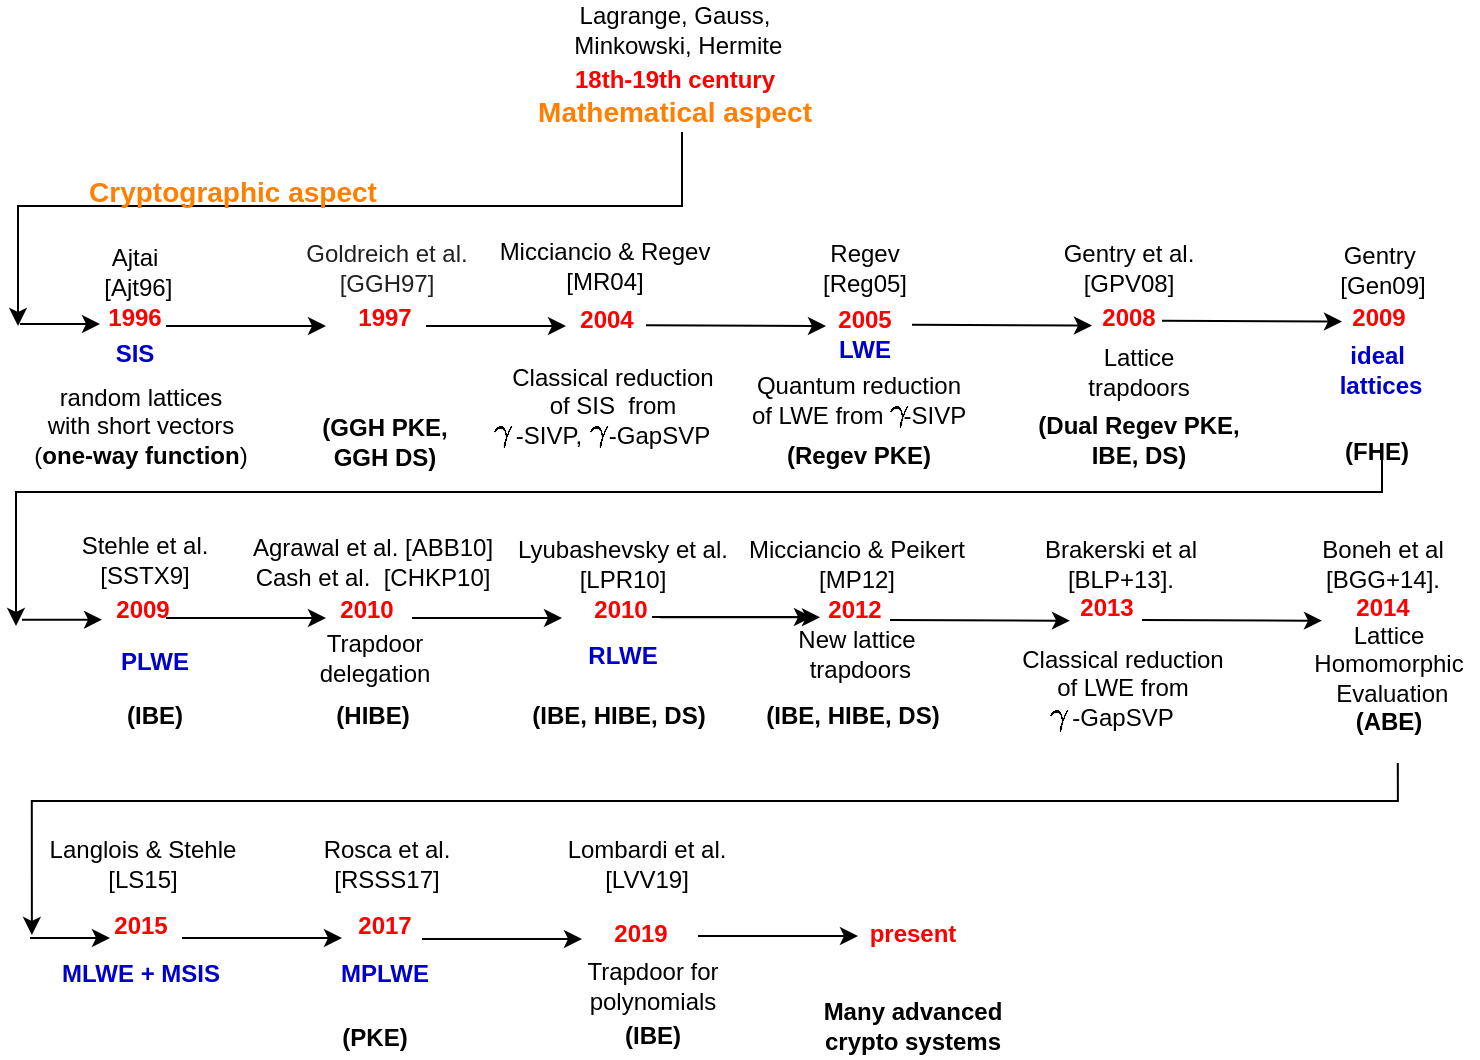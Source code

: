 <mxfile version="17.4.0" type="github">
  <diagram id="51nVPeMaprPgW2fDRWtM" name="Page-1">
    <mxGraphModel dx="786" dy="545" grid="1" gridSize="10" guides="1" tooltips="1" connect="1" arrows="1" fold="1" page="1" pageScale="1" pageWidth="827" pageHeight="1169" math="1" shadow="0">
      <root>
        <mxCell id="0" />
        <mxCell id="1" parent="0" />
        <mxCell id="lE9tWUVvxa7UO95_J6Bx-1" value="" style="endArrow=classic;html=1;rounded=0;" parent="1" edge="1">
          <mxGeometry width="50" height="50" relative="1" as="geometry">
            <mxPoint x="112" y="280" as="sourcePoint" />
            <mxPoint x="192" y="280" as="targetPoint" />
          </mxGeometry>
        </mxCell>
        <mxCell id="lE9tWUVvxa7UO95_J6Bx-2" value="&lt;span style=&quot;color: rgb(32 , 33 , 34) ; font-family: sans-serif&quot;&gt;Goldreich et al.&lt;br&gt;[GGH97]&lt;br&gt;&lt;/span&gt;" style="text;html=1;align=center;verticalAlign=middle;resizable=0;points=[];autosize=1;strokeColor=none;fillColor=none;" parent="1" vertex="1">
          <mxGeometry x="172" y="236" width="100" height="30" as="geometry" />
        </mxCell>
        <mxCell id="lE9tWUVvxa7UO95_J6Bx-3" value="(GGH PKE,&lt;br&gt;GGH DS)" style="text;html=1;align=center;verticalAlign=middle;resizable=0;points=[];autosize=1;strokeColor=none;fillColor=none;fontStyle=1" parent="1" vertex="1">
          <mxGeometry x="181" y="323" width="80" height="30" as="geometry" />
        </mxCell>
        <mxCell id="lE9tWUVvxa7UO95_J6Bx-4" value="" style="endArrow=classic;html=1;rounded=0;" parent="1" edge="1">
          <mxGeometry width="50" height="50" relative="1" as="geometry">
            <mxPoint x="242" y="280" as="sourcePoint" />
            <mxPoint x="312" y="280" as="targetPoint" />
          </mxGeometry>
        </mxCell>
        <mxCell id="lE9tWUVvxa7UO95_J6Bx-5" value="Regev&lt;br&gt;[Reg05]" style="text;html=1;align=center;verticalAlign=middle;resizable=0;points=[];autosize=1;strokeColor=none;fillColor=none;" parent="1" vertex="1">
          <mxGeometry x="431" y="236" width="60" height="30" as="geometry" />
        </mxCell>
        <mxCell id="lE9tWUVvxa7UO95_J6Bx-8" value="LWE" style="text;html=1;align=center;verticalAlign=middle;resizable=0;points=[];autosize=1;strokeColor=none;fillColor=none;fontStyle=1;fontColor=#0000CC;" parent="1" vertex="1">
          <mxGeometry x="441" y="282" width="40" height="20" as="geometry" />
        </mxCell>
        <mxCell id="lE9tWUVvxa7UO95_J6Bx-9" value="Gentry et al.&lt;br&gt;[GPV08]" style="text;html=1;align=center;verticalAlign=middle;resizable=0;points=[];autosize=1;strokeColor=none;fillColor=none;" parent="1" vertex="1">
          <mxGeometry x="553" y="236" width="80" height="30" as="geometry" />
        </mxCell>
        <mxCell id="lE9tWUVvxa7UO95_J6Bx-44" style="edgeStyle=orthogonalEdgeStyle;rounded=0;orthogonalLoop=1;jettySize=auto;html=1;" parent="1" edge="1">
          <mxGeometry relative="1" as="geometry">
            <mxPoint x="37" y="430" as="targetPoint" />
            <mxPoint x="720" y="350" as="sourcePoint" />
            <Array as="points">
              <mxPoint x="720" y="344" />
              <mxPoint x="720" y="363" />
              <mxPoint x="37" y="363" />
            </Array>
          </mxGeometry>
        </mxCell>
        <mxCell id="lE9tWUVvxa7UO95_J6Bx-10" value="Lattice &lt;br&gt;trapdoors" style="text;html=1;align=center;verticalAlign=middle;resizable=0;points=[];autosize=1;strokeColor=none;fillColor=none;" parent="1" vertex="1">
          <mxGeometry x="563" y="288" width="70" height="30" as="geometry" />
        </mxCell>
        <mxCell id="lE9tWUVvxa7UO95_J6Bx-11" value="Micciancio &amp;amp; Peikert&lt;br&gt;[MP12]" style="text;html=1;align=center;verticalAlign=middle;resizable=0;points=[];autosize=1;strokeColor=none;fillColor=none;" parent="1" vertex="1">
          <mxGeometry x="397" y="384" width="120" height="30" as="geometry" />
        </mxCell>
        <mxCell id="lE9tWUVvxa7UO95_J6Bx-12" value="New lattice&lt;br&gt;&amp;nbsp;trapdoors" style="text;html=1;align=center;verticalAlign=middle;resizable=0;points=[];autosize=1;strokeColor=none;fillColor=none;" parent="1" vertex="1">
          <mxGeometry x="422" y="429" width="70" height="30" as="geometry" />
        </mxCell>
        <mxCell id="lE9tWUVvxa7UO95_J6Bx-13" value="" style="endArrow=classic;html=1;rounded=0;" parent="1" edge="1">
          <mxGeometry width="50" height="50" relative="1" as="geometry">
            <mxPoint x="235" y="426" as="sourcePoint" />
            <mxPoint x="310" y="426" as="targetPoint" />
          </mxGeometry>
        </mxCell>
        <mxCell id="lE9tWUVvxa7UO95_J6Bx-15" value="(Dual Regev PKE, &lt;br&gt;IBE, DS)" style="text;html=1;align=center;verticalAlign=middle;resizable=0;points=[];autosize=1;strokeColor=none;fillColor=none;fontStyle=1" parent="1" vertex="1">
          <mxGeometry x="538" y="322" width="120" height="30" as="geometry" />
        </mxCell>
        <mxCell id="lE9tWUVvxa7UO95_J6Bx-16" value="Micciancio &amp;amp; Regev&lt;br&gt;[MR04]" style="text;html=1;align=center;verticalAlign=middle;resizable=0;points=[];autosize=1;strokeColor=none;fillColor=none;" parent="1" vertex="1">
          <mxGeometry x="271" y="235" width="120" height="30" as="geometry" />
        </mxCell>
        <mxCell id="lE9tWUVvxa7UO95_J6Bx-17" value="Classical&amp;nbsp;reduction &lt;br&gt;of SIS &amp;nbsp;from&lt;br&gt;-SIVP, &amp;nbsp; &amp;nbsp;-GapSVP" style="text;html=1;align=center;verticalAlign=middle;resizable=0;points=[];autosize=1;strokeColor=none;fillColor=none;" parent="1" vertex="1">
          <mxGeometry x="275" y="295" width="120" height="50" as="geometry" />
        </mxCell>
        <mxCell id="lE9tWUVvxa7UO95_J6Bx-18" value="Agrawal et al. [ABB10]" style="text;html=1;align=center;verticalAlign=middle;resizable=0;points=[];autosize=1;strokeColor=none;fillColor=none;" parent="1" vertex="1">
          <mxGeometry x="145" y="381" width="140" height="20" as="geometry" />
        </mxCell>
        <mxCell id="lE9tWUVvxa7UO95_J6Bx-19" value="Trapdoor &lt;br&gt;delegation" style="text;html=1;align=center;verticalAlign=middle;resizable=0;points=[];autosize=1;strokeColor=none;fillColor=none;" parent="1" vertex="1">
          <mxGeometry x="181" y="431" width="70" height="30" as="geometry" />
        </mxCell>
        <mxCell id="lE9tWUVvxa7UO95_J6Bx-20" value="Cash et al. &amp;nbsp;[CHKP10]" style="text;html=1;align=center;verticalAlign=middle;resizable=0;points=[];autosize=1;strokeColor=none;fillColor=none;" parent="1" vertex="1">
          <mxGeometry x="150" y="396" width="130" height="20" as="geometry" />
        </mxCell>
        <mxCell id="lE9tWUVvxa7UO95_J6Bx-22" value="Gentry&amp;nbsp;&lt;br&gt;[Gen09]" style="text;html=1;align=center;verticalAlign=middle;resizable=0;points=[];autosize=1;strokeColor=none;fillColor=none;" parent="1" vertex="1">
          <mxGeometry x="690" y="237" width="60" height="30" as="geometry" />
        </mxCell>
        <mxCell id="lE9tWUVvxa7UO95_J6Bx-23" value="(FHE)" style="text;html=1;align=center;verticalAlign=middle;resizable=0;points=[];autosize=1;strokeColor=none;fillColor=none;fontStyle=1" parent="1" vertex="1">
          <mxGeometry x="692" y="333" width="50" height="20" as="geometry" />
        </mxCell>
        <mxCell id="lE9tWUVvxa7UO95_J6Bx-25" value="" style="endArrow=classic;html=1;rounded=0;" parent="1" edge="1">
          <mxGeometry width="50" height="50" relative="1" as="geometry">
            <mxPoint x="352" y="279.66" as="sourcePoint" />
            <mxPoint x="442" y="280" as="targetPoint" />
          </mxGeometry>
        </mxCell>
        <mxCell id="lE9tWUVvxa7UO95_J6Bx-26" value="1997" style="text;html=1;align=center;verticalAlign=middle;resizable=0;points=[];autosize=1;strokeColor=none;fillColor=none;fontStyle=1;fontColor=#FF0000;" parent="1" vertex="1">
          <mxGeometry x="201" y="266" width="40" height="20" as="geometry" />
        </mxCell>
        <mxCell id="lE9tWUVvxa7UO95_J6Bx-27" value="2005" style="text;html=1;align=center;verticalAlign=middle;resizable=0;points=[];autosize=1;strokeColor=none;fillColor=none;fontStyle=1;fontColor=#FF0000;" parent="1" vertex="1">
          <mxGeometry x="441" y="267" width="40" height="20" as="geometry" />
        </mxCell>
        <mxCell id="lE9tWUVvxa7UO95_J6Bx-28" value="2004" style="text;html=1;align=center;verticalAlign=middle;resizable=0;points=[];autosize=1;strokeColor=none;fillColor=none;fontStyle=1;fontColor=#FF0000;" parent="1" vertex="1">
          <mxGeometry x="312" y="267" width="40" height="20" as="geometry" />
        </mxCell>
        <mxCell id="lE9tWUVvxa7UO95_J6Bx-30" value="2008" style="text;html=1;align=center;verticalAlign=middle;resizable=0;points=[];autosize=1;strokeColor=none;fillColor=none;fontStyle=1;fontColor=#FF0000;" parent="1" vertex="1">
          <mxGeometry x="573" y="266" width="40" height="20" as="geometry" />
        </mxCell>
        <mxCell id="lE9tWUVvxa7UO95_J6Bx-31" value="2010" style="text;html=1;align=center;verticalAlign=middle;resizable=0;points=[];autosize=1;strokeColor=none;fillColor=none;fontStyle=1;fontColor=#FF0000;" parent="1" vertex="1">
          <mxGeometry x="192" y="412" width="40" height="20" as="geometry" />
        </mxCell>
        <mxCell id="lE9tWUVvxa7UO95_J6Bx-32" value="(HIBE)" style="text;html=1;align=center;verticalAlign=middle;resizable=0;points=[];autosize=1;strokeColor=none;fillColor=none;fontStyle=1" parent="1" vertex="1">
          <mxGeometry x="190" y="465" width="50" height="20" as="geometry" />
        </mxCell>
        <mxCell id="lE9tWUVvxa7UO95_J6Bx-33" value="2012" style="text;html=1;align=center;verticalAlign=middle;resizable=0;points=[];autosize=1;strokeColor=none;fillColor=none;fontStyle=1;fontColor=#FF0000;" parent="1" vertex="1">
          <mxGeometry x="436" y="412" width="40" height="20" as="geometry" />
        </mxCell>
        <mxCell id="lE9tWUVvxa7UO95_J6Bx-34" value="" style="endArrow=classic;html=1;rounded=0;" parent="1" edge="1">
          <mxGeometry width="50" height="50" relative="1" as="geometry">
            <mxPoint x="359" y="425.66" as="sourcePoint" />
            <mxPoint x="439" y="425.66" as="targetPoint" />
            <Array as="points">
              <mxPoint x="429" y="425.66" />
            </Array>
          </mxGeometry>
        </mxCell>
        <mxCell id="lE9tWUVvxa7UO95_J6Bx-35" value="2014" style="text;html=1;align=center;verticalAlign=middle;resizable=0;points=[];autosize=1;strokeColor=none;fillColor=none;fontStyle=1;fontColor=#FF0000;" parent="1" vertex="1">
          <mxGeometry x="700" y="411" width="40" height="20" as="geometry" />
        </mxCell>
        <mxCell id="lE9tWUVvxa7UO95_J6Bx-36" value="Boneh et al &lt;br&gt;[BGG+14]." style="text;html=1;align=center;verticalAlign=middle;resizable=0;points=[];autosize=1;strokeColor=none;fillColor=none;" parent="1" vertex="1">
          <mxGeometry x="680" y="384" width="80" height="30" as="geometry" />
        </mxCell>
        <mxCell id="lE9tWUVvxa7UO95_J6Bx-37" value="Lattice &lt;br&gt;Homomorphic&lt;br&gt;&amp;nbsp;Evaluation" style="text;html=1;align=center;verticalAlign=middle;resizable=0;points=[];autosize=1;strokeColor=none;fillColor=none;" parent="1" vertex="1">
          <mxGeometry x="678" y="424" width="90" height="50" as="geometry" />
        </mxCell>
        <mxCell id="lE9tWUVvxa7UO95_J6Bx-39" value="2009" style="text;html=1;align=center;verticalAlign=middle;resizable=0;points=[];autosize=1;strokeColor=none;fillColor=none;fontStyle=1;fontColor=#FF0000;" parent="1" vertex="1">
          <mxGeometry x="698" y="266" width="40" height="20" as="geometry" />
        </mxCell>
        <mxCell id="lE9tWUVvxa7UO95_J6Bx-46" value="" style="endArrow=classic;html=1;rounded=0;" parent="1" edge="1">
          <mxGeometry width="50" height="50" relative="1" as="geometry">
            <mxPoint x="112" y="426" as="sourcePoint" />
            <mxPoint x="192" y="426" as="targetPoint" />
          </mxGeometry>
        </mxCell>
        <mxCell id="lE9tWUVvxa7UO95_J6Bx-48" value="2019" style="text;html=1;align=center;verticalAlign=middle;resizable=0;points=[];autosize=1;strokeColor=none;fillColor=none;fontColor=#FF0000;fontStyle=1" parent="1" vertex="1">
          <mxGeometry x="329" y="574" width="40" height="20" as="geometry" />
        </mxCell>
        <mxCell id="lE9tWUVvxa7UO95_J6Bx-49" value="Trapdoor for &lt;br&gt;polynomials" style="text;html=1;align=center;verticalAlign=middle;resizable=0;points=[];autosize=1;strokeColor=none;fillColor=none;" parent="1" vertex="1">
          <mxGeometry x="315" y="595" width="80" height="30" as="geometry" />
        </mxCell>
        <mxCell id="lE9tWUVvxa7UO95_J6Bx-50" value="(IBE)" style="text;html=1;align=center;verticalAlign=middle;resizable=0;points=[];autosize=1;strokeColor=none;fillColor=none;fontStyle=1" parent="1" vertex="1">
          <mxGeometry x="335" y="625" width="40" height="20" as="geometry" />
        </mxCell>
        <mxCell id="lE9tWUVvxa7UO95_J6Bx-51" value="2017" style="text;html=1;align=center;verticalAlign=middle;resizable=0;points=[];autosize=1;strokeColor=none;fillColor=none;fontColor=#FF0000;fontStyle=1" parent="1" vertex="1">
          <mxGeometry x="201" y="570" width="40" height="20" as="geometry" />
        </mxCell>
        <mxCell id="lE9tWUVvxa7UO95_J6Bx-52" value="MPLWE" style="text;html=1;align=center;verticalAlign=middle;resizable=0;points=[];autosize=1;strokeColor=none;fillColor=none;fontStyle=1;fontColor=#0000CC;" parent="1" vertex="1">
          <mxGeometry x="191" y="594" width="60" height="20" as="geometry" />
        </mxCell>
        <mxCell id="lE9tWUVvxa7UO95_J6Bx-58" value="Rosca et al.&lt;br&gt;[RSSS17]" style="text;html=1;align=center;verticalAlign=middle;resizable=0;points=[];autosize=1;strokeColor=none;fillColor=none;fontColor=#000000;" parent="1" vertex="1">
          <mxGeometry x="182" y="534" width="80" height="30" as="geometry" />
        </mxCell>
        <mxCell id="lE9tWUVvxa7UO95_J6Bx-61" value="ideal&amp;nbsp;&lt;br&gt;lattices" style="text;html=1;align=center;verticalAlign=middle;resizable=0;points=[];autosize=1;strokeColor=none;fillColor=none;fontColor=#0000CC;fontStyle=1" parent="1" vertex="1">
          <mxGeometry x="689" y="287" width="60" height="30" as="geometry" />
        </mxCell>
        <mxCell id="lE9tWUVvxa7UO95_J6Bx-62" value="(Regev PKE)" style="text;html=1;align=center;verticalAlign=middle;resizable=0;points=[];autosize=1;strokeColor=none;fillColor=none;fontStyle=1" parent="1" vertex="1">
          <mxGeometry x="413" y="335" width="90" height="20" as="geometry" />
        </mxCell>
        <mxCell id="lE9tWUVvxa7UO95_J6Bx-63" value="(IBE, HIBE, DS)" style="text;html=1;align=center;verticalAlign=middle;resizable=0;points=[];autosize=1;strokeColor=none;fillColor=none;fontStyle=1" parent="1" vertex="1">
          <mxGeometry x="405" y="465" width="100" height="20" as="geometry" />
        </mxCell>
        <mxCell id="lE9tWUVvxa7UO95_J6Bx-64" value="(ABE)" style="text;html=1;align=center;verticalAlign=middle;resizable=0;points=[];autosize=1;strokeColor=none;fillColor=none;fontColor=#000000;fontStyle=1" parent="1" vertex="1">
          <mxGeometry x="698" y="468" width="50" height="20" as="geometry" />
        </mxCell>
        <mxCell id="lE9tWUVvxa7UO95_J6Bx-67" value="(PKE)" style="text;html=1;align=center;verticalAlign=middle;resizable=0;points=[];autosize=1;strokeColor=none;fillColor=none;fontColor=#000000;fontStyle=1" parent="1" vertex="1">
          <mxGeometry x="191" y="626" width="50" height="20" as="geometry" />
        </mxCell>
        <mxCell id="lE9tWUVvxa7UO95_J6Bx-68" value="Lombardi et al.&lt;br&gt;[LVV19]" style="text;html=1;align=center;verticalAlign=middle;resizable=0;points=[];autosize=1;strokeColor=none;fillColor=none;fontColor=#000000;" parent="1" vertex="1">
          <mxGeometry x="307" y="534" width="90" height="30" as="geometry" />
        </mxCell>
        <mxCell id="lE9tWUVvxa7UO95_J6Bx-69" value="Ajtai&lt;br&gt;&amp;nbsp;[Ajt96]" style="text;html=1;align=center;verticalAlign=middle;resizable=0;points=[];autosize=1;strokeColor=none;fillColor=none;" parent="1" vertex="1">
          <mxGeometry x="71" y="238" width="50" height="30" as="geometry" />
        </mxCell>
        <mxCell id="lE9tWUVvxa7UO95_J6Bx-70" value="SIS" style="text;html=1;align=center;verticalAlign=middle;resizable=0;points=[];autosize=1;strokeColor=none;fillColor=none;fontStyle=1;fontColor=#0000CC;" parent="1" vertex="1">
          <mxGeometry x="81" y="284" width="30" height="20" as="geometry" />
        </mxCell>
        <mxCell id="lE9tWUVvxa7UO95_J6Bx-71" value="1996" style="text;html=1;align=center;verticalAlign=middle;resizable=0;points=[];autosize=1;strokeColor=none;fillColor=none;fontStyle=1;fontColor=#FF0000;" parent="1" vertex="1">
          <mxGeometry x="76" y="266" width="40" height="20" as="geometry" />
        </mxCell>
        <mxCell id="lE9tWUVvxa7UO95_J6Bx-76" value="Lagrange,&amp;nbsp;Gauss,&lt;br&gt;&amp;nbsp;Minkowski, Hermite" style="text;html=1;align=center;verticalAlign=middle;resizable=0;points=[];autosize=1;strokeColor=none;fillColor=none;" parent="1" vertex="1">
          <mxGeometry x="306" y="117" width="120" height="30" as="geometry" />
        </mxCell>
        <mxCell id="lE9tWUVvxa7UO95_J6Bx-77" value="Mathematical aspect" style="text;html=1;align=center;verticalAlign=middle;resizable=0;points=[];autosize=1;strokeColor=none;fillColor=none;fontStyle=1;fontColor=#FF8000;fontSize=14;" parent="1" vertex="1">
          <mxGeometry x="291" y="163" width="150" height="20" as="geometry" />
        </mxCell>
        <mxCell id="lE9tWUVvxa7UO95_J6Bx-78" value="18th-19th century" style="text;html=1;align=center;verticalAlign=middle;resizable=0;points=[];autosize=1;strokeColor=none;fillColor=none;fontStyle=1;fontColor=#FF0000;" parent="1" vertex="1">
          <mxGeometry x="306" y="147" width="120" height="20" as="geometry" />
        </mxCell>
        <mxCell id="lE9tWUVvxa7UO95_J6Bx-79" style="edgeStyle=orthogonalEdgeStyle;rounded=0;orthogonalLoop=1;jettySize=auto;html=1;" parent="1" source="lE9tWUVvxa7UO95_J6Bx-77" edge="1">
          <mxGeometry relative="1" as="geometry">
            <mxPoint x="38" y="280" as="targetPoint" />
            <mxPoint x="370" y="190" as="sourcePoint" />
            <Array as="points">
              <mxPoint x="370" y="220" />
              <mxPoint x="38" y="220" />
            </Array>
          </mxGeometry>
        </mxCell>
        <mxCell id="lE9tWUVvxa7UO95_J6Bx-85" value="" style="endArrow=classic;html=1;rounded=0;entryX=0.175;entryY=0.7;entryDx=0;entryDy=0;entryPerimeter=0;" parent="1" edge="1">
          <mxGeometry width="50" height="50" relative="1" as="geometry">
            <mxPoint x="40" y="426.82" as="sourcePoint" />
            <mxPoint x="80" y="426.82" as="targetPoint" />
          </mxGeometry>
        </mxCell>
        <mxCell id="lE9tWUVvxa7UO95_J6Bx-86" value="" style="endArrow=classic;html=1;rounded=0;entryX=0.175;entryY=0.7;entryDx=0;entryDy=0;entryPerimeter=0;" parent="1" edge="1">
          <mxGeometry width="50" height="50" relative="1" as="geometry">
            <mxPoint x="39" y="279" as="sourcePoint" />
            <mxPoint x="79" y="279" as="targetPoint" />
          </mxGeometry>
        </mxCell>
        <mxCell id="lE9tWUVvxa7UO95_J6Bx-88" value="Cryptographic aspect" style="text;html=1;align=center;verticalAlign=middle;resizable=0;points=[];autosize=1;strokeColor=none;fillColor=none;fontStyle=1;fontSize=14;fontColor=#FF8000;" parent="1" vertex="1">
          <mxGeometry x="65" y="203" width="160" height="20" as="geometry" />
        </mxCell>
        <mxCell id="lE9tWUVvxa7UO95_J6Bx-95" value="$$\gamma$$&lt;br&gt;" style="text;html=1;align=center;verticalAlign=middle;resizable=0;points=[];autosize=1;strokeColor=none;fillColor=none;fontSize=14;fontColor=#000000;" parent="1" vertex="1">
          <mxGeometry x="230" y="331" width="100" height="20" as="geometry" />
        </mxCell>
        <mxCell id="lE9tWUVvxa7UO95_J6Bx-98" value="$$\gamma$$&lt;br&gt;" style="text;html=1;align=center;verticalAlign=middle;resizable=0;points=[];autosize=1;strokeColor=none;fillColor=none;fontSize=14;fontColor=#000000;" parent="1" vertex="1">
          <mxGeometry x="278" y="331" width="100" height="20" as="geometry" />
        </mxCell>
        <mxCell id="lE9tWUVvxa7UO95_J6Bx-101" value="Quantum reduction &lt;br&gt;of LWE from &amp;nbsp;&amp;nbsp;-SIVP" style="text;html=1;align=center;verticalAlign=middle;resizable=0;points=[];autosize=1;strokeColor=none;fillColor=none;" parent="1" vertex="1">
          <mxGeometry x="398" y="302" width="120" height="30" as="geometry" />
        </mxCell>
        <mxCell id="lE9tWUVvxa7UO95_J6Bx-102" value="2013" style="text;html=1;align=center;verticalAlign=middle;resizable=0;points=[];autosize=1;strokeColor=none;fillColor=none;fontStyle=1;fontColor=#FF0000;" parent="1" vertex="1">
          <mxGeometry x="562" y="411" width="40" height="20" as="geometry" />
        </mxCell>
        <mxCell id="lE9tWUVvxa7UO95_J6Bx-103" value="Brakerski et al &lt;br&gt;[BLP+13]." style="text;html=1;align=center;verticalAlign=middle;resizable=0;points=[];autosize=1;strokeColor=none;fillColor=none;" parent="1" vertex="1">
          <mxGeometry x="544" y="384" width="90" height="30" as="geometry" />
        </mxCell>
        <mxCell id="lE9tWUVvxa7UO95_J6Bx-104" value="Classical reduction&lt;br&gt;of LWE&amp;nbsp;from&lt;br&gt;-GapSVP" style="text;html=1;align=center;verticalAlign=middle;resizable=0;points=[];autosize=1;strokeColor=none;fillColor=none;" parent="1" vertex="1">
          <mxGeometry x="530" y="436" width="120" height="50" as="geometry" />
        </mxCell>
        <mxCell id="lE9tWUVvxa7UO95_J6Bx-106" value="$$\gamma$$&lt;br&gt;" style="text;html=1;align=center;verticalAlign=middle;resizable=0;points=[];autosize=1;strokeColor=none;fillColor=none;fontSize=14;fontColor=#000000;" parent="1" vertex="1">
          <mxGeometry x="428" y="321" width="100" height="20" as="geometry" />
        </mxCell>
        <mxCell id="lE9tWUVvxa7UO95_J6Bx-108" value="" style="endArrow=classic;html=1;rounded=0;entryX=0.175;entryY=0.7;entryDx=0;entryDy=0;entryPerimeter=0;" parent="1" edge="1">
          <mxGeometry width="50" height="50" relative="1" as="geometry">
            <mxPoint x="44" y="586" as="sourcePoint" />
            <mxPoint x="84" y="586" as="targetPoint" />
          </mxGeometry>
        </mxCell>
        <mxCell id="lE9tWUVvxa7UO95_J6Bx-110" value="$$\gamma$$&lt;br&gt;" style="text;html=1;align=center;verticalAlign=middle;resizable=0;points=[];autosize=1;strokeColor=none;fillColor=none;fontSize=14;fontColor=#000000;" parent="1" vertex="1">
          <mxGeometry x="508" y="473" width="100" height="20" as="geometry" />
        </mxCell>
        <mxCell id="lE9tWUVvxa7UO95_J6Bx-111" value="" style="endArrow=classic;html=1;rounded=0;" parent="1" edge="1">
          <mxGeometry width="50" height="50" relative="1" as="geometry">
            <mxPoint x="355" y="425.5" as="sourcePoint" />
            <mxPoint x="435" y="425.5" as="targetPoint" />
            <Array as="points">
              <mxPoint x="425" y="425.5" />
            </Array>
          </mxGeometry>
        </mxCell>
        <mxCell id="lE9tWUVvxa7UO95_J6Bx-112" value="Lyubashevsky et al.&lt;br&gt;[LPR10]" style="text;html=1;align=center;verticalAlign=middle;resizable=0;points=[];autosize=1;strokeColor=none;fillColor=none;" parent="1" vertex="1">
          <mxGeometry x="280" y="384" width="120" height="30" as="geometry" />
        </mxCell>
        <mxCell id="lE9tWUVvxa7UO95_J6Bx-113" value="RLWE" style="text;html=1;align=center;verticalAlign=middle;resizable=0;points=[];autosize=1;strokeColor=none;fillColor=none;fontStyle=1;fontColor=#0000CC;" parent="1" vertex="1">
          <mxGeometry x="315" y="435" width="50" height="20" as="geometry" />
        </mxCell>
        <mxCell id="lE9tWUVvxa7UO95_J6Bx-114" value="2010" style="text;html=1;align=center;verticalAlign=middle;resizable=0;points=[];autosize=1;strokeColor=none;fillColor=none;fontStyle=1;fontColor=#FF0000;" parent="1" vertex="1">
          <mxGeometry x="319" y="412" width="40" height="20" as="geometry" />
        </mxCell>
        <mxCell id="lE9tWUVvxa7UO95_J6Bx-115" value="(IBE, HIBE, DS)" style="text;html=1;align=center;verticalAlign=middle;resizable=0;points=[];autosize=1;strokeColor=none;fillColor=none;fontStyle=1" parent="1" vertex="1">
          <mxGeometry x="288" y="465" width="100" height="20" as="geometry" />
        </mxCell>
        <mxCell id="lE9tWUVvxa7UO95_J6Bx-116" value="" style="endArrow=classic;html=1;rounded=0;" parent="1" edge="1">
          <mxGeometry width="50" height="50" relative="1" as="geometry">
            <mxPoint x="120" y="586" as="sourcePoint" />
            <mxPoint x="200" y="586" as="targetPoint" />
            <Array as="points">
              <mxPoint x="190" y="586" />
            </Array>
          </mxGeometry>
        </mxCell>
        <mxCell id="lE9tWUVvxa7UO95_J6Bx-117" value="2009" style="text;html=1;align=center;verticalAlign=middle;resizable=0;points=[];autosize=1;strokeColor=none;fillColor=none;fontColor=#FF0000;fontStyle=1" parent="1" vertex="1">
          <mxGeometry x="80" y="412" width="40" height="20" as="geometry" />
        </mxCell>
        <mxCell id="lE9tWUVvxa7UO95_J6Bx-118" value="PLWE" style="text;html=1;align=center;verticalAlign=middle;resizable=0;points=[];autosize=1;strokeColor=none;fillColor=none;fontStyle=1;fontColor=#0000CC;" parent="1" vertex="1">
          <mxGeometry x="81" y="438" width="50" height="20" as="geometry" />
        </mxCell>
        <mxCell id="lE9tWUVvxa7UO95_J6Bx-119" value="(IBE)" style="text;html=1;align=center;verticalAlign=middle;resizable=0;points=[];autosize=1;strokeColor=none;fillColor=none;fontStyle=1" parent="1" vertex="1">
          <mxGeometry x="86" y="465" width="40" height="20" as="geometry" />
        </mxCell>
        <mxCell id="lE9tWUVvxa7UO95_J6Bx-120" value="Stehle et al.&lt;br&gt;[SSTX9]" style="text;html=1;align=center;verticalAlign=middle;resizable=0;points=[];autosize=1;strokeColor=none;fillColor=none;fontColor=#000000;" parent="1" vertex="1">
          <mxGeometry x="61" y="382" width="80" height="30" as="geometry" />
        </mxCell>
        <mxCell id="fDqLfUqXNIqrvAbr0P-5-1" value="random lattices &lt;br&gt;with short vectors&lt;br&gt;(&lt;b&gt;one-way function&lt;/b&gt;)" style="text;html=1;align=center;verticalAlign=middle;resizable=0;points=[];autosize=1;strokeColor=none;fillColor=none;" parent="1" vertex="1">
          <mxGeometry x="39" y="305" width="120" height="50" as="geometry" />
        </mxCell>
        <mxCell id="fDqLfUqXNIqrvAbr0P-5-2" value="" style="endArrow=classic;html=1;rounded=0;" parent="1" edge="1">
          <mxGeometry width="50" height="50" relative="1" as="geometry">
            <mxPoint x="240" y="586.5" as="sourcePoint" />
            <mxPoint x="320" y="586.5" as="targetPoint" />
            <Array as="points">
              <mxPoint x="310" y="586.5" />
            </Array>
          </mxGeometry>
        </mxCell>
        <mxCell id="fDqLfUqXNIqrvAbr0P-5-3" value="" style="endArrow=classic;html=1;rounded=0;" parent="1" edge="1">
          <mxGeometry width="50" height="50" relative="1" as="geometry">
            <mxPoint x="485" y="279.41" as="sourcePoint" />
            <mxPoint x="575" y="279.75" as="targetPoint" />
          </mxGeometry>
        </mxCell>
        <mxCell id="fDqLfUqXNIqrvAbr0P-5-4" value="" style="endArrow=classic;html=1;rounded=0;" parent="1" edge="1">
          <mxGeometry width="50" height="50" relative="1" as="geometry">
            <mxPoint x="610" y="277.41" as="sourcePoint" />
            <mxPoint x="700" y="277.75" as="targetPoint" />
          </mxGeometry>
        </mxCell>
        <mxCell id="fDqLfUqXNIqrvAbr0P-5-6" style="edgeStyle=orthogonalEdgeStyle;rounded=0;orthogonalLoop=1;jettySize=auto;html=1;" parent="1" edge="1">
          <mxGeometry relative="1" as="geometry">
            <mxPoint x="44.94" y="584.5" as="targetPoint" />
            <mxPoint x="727.94" y="504.5" as="sourcePoint" />
            <Array as="points">
              <mxPoint x="727.94" y="498.5" />
              <mxPoint x="727.94" y="517.5" />
              <mxPoint x="44.94" y="517.5" />
            </Array>
          </mxGeometry>
        </mxCell>
        <mxCell id="fDqLfUqXNIqrvAbr0P-5-7" value="" style="endArrow=classic;html=1;rounded=0;" parent="1" edge="1">
          <mxGeometry width="50" height="50" relative="1" as="geometry">
            <mxPoint x="474" y="427.0" as="sourcePoint" />
            <mxPoint x="564" y="427.34" as="targetPoint" />
          </mxGeometry>
        </mxCell>
        <mxCell id="fDqLfUqXNIqrvAbr0P-5-8" value="" style="endArrow=classic;html=1;rounded=0;" parent="1" edge="1">
          <mxGeometry width="50" height="50" relative="1" as="geometry">
            <mxPoint x="600" y="427.0" as="sourcePoint" />
            <mxPoint x="690" y="427.34" as="targetPoint" />
          </mxGeometry>
        </mxCell>
        <mxCell id="2bSEBsdkKDcWPiNqAsUI-1" value="2015" style="text;html=1;align=center;verticalAlign=middle;resizable=0;points=[];autosize=1;strokeColor=none;fillColor=none;fontColor=#FF0000;fontStyle=1" vertex="1" parent="1">
          <mxGeometry x="79" y="570" width="40" height="20" as="geometry" />
        </mxCell>
        <mxCell id="2bSEBsdkKDcWPiNqAsUI-2" value="MLWE + MSIS" style="text;html=1;align=center;verticalAlign=middle;resizable=0;points=[];autosize=1;strokeColor=none;fillColor=none;fontStyle=1;fontColor=#0000CC;" vertex="1" parent="1">
          <mxGeometry x="54" y="594" width="90" height="20" as="geometry" />
        </mxCell>
        <mxCell id="2bSEBsdkKDcWPiNqAsUI-3" value="Langlois &amp;amp; Stehle&lt;br&gt;[LS15]" style="text;html=1;align=center;verticalAlign=middle;resizable=0;points=[];autosize=1;strokeColor=none;fillColor=none;fontColor=#000000;" vertex="1" parent="1">
          <mxGeometry x="45" y="534" width="110" height="30" as="geometry" />
        </mxCell>
        <mxCell id="2bSEBsdkKDcWPiNqAsUI-5" value="" style="endArrow=classic;html=1;rounded=0;" edge="1" parent="1">
          <mxGeometry width="50" height="50" relative="1" as="geometry">
            <mxPoint x="378" y="585" as="sourcePoint" />
            <mxPoint x="458" y="585" as="targetPoint" />
            <Array as="points">
              <mxPoint x="448" y="585" />
            </Array>
          </mxGeometry>
        </mxCell>
        <mxCell id="2bSEBsdkKDcWPiNqAsUI-6" value="present" style="text;html=1;align=center;verticalAlign=middle;resizable=0;points=[];autosize=1;strokeColor=none;fillColor=none;fontColor=#FF0000;fontStyle=1" vertex="1" parent="1">
          <mxGeometry x="455" y="574" width="60" height="20" as="geometry" />
        </mxCell>
        <mxCell id="2bSEBsdkKDcWPiNqAsUI-7" value="Many advanced &lt;br&gt;crypto systems" style="text;html=1;align=center;verticalAlign=middle;resizable=0;points=[];autosize=1;strokeColor=none;fillColor=none;fontStyle=1" vertex="1" parent="1">
          <mxGeometry x="435" y="615" width="100" height="30" as="geometry" />
        </mxCell>
      </root>
    </mxGraphModel>
  </diagram>
</mxfile>
